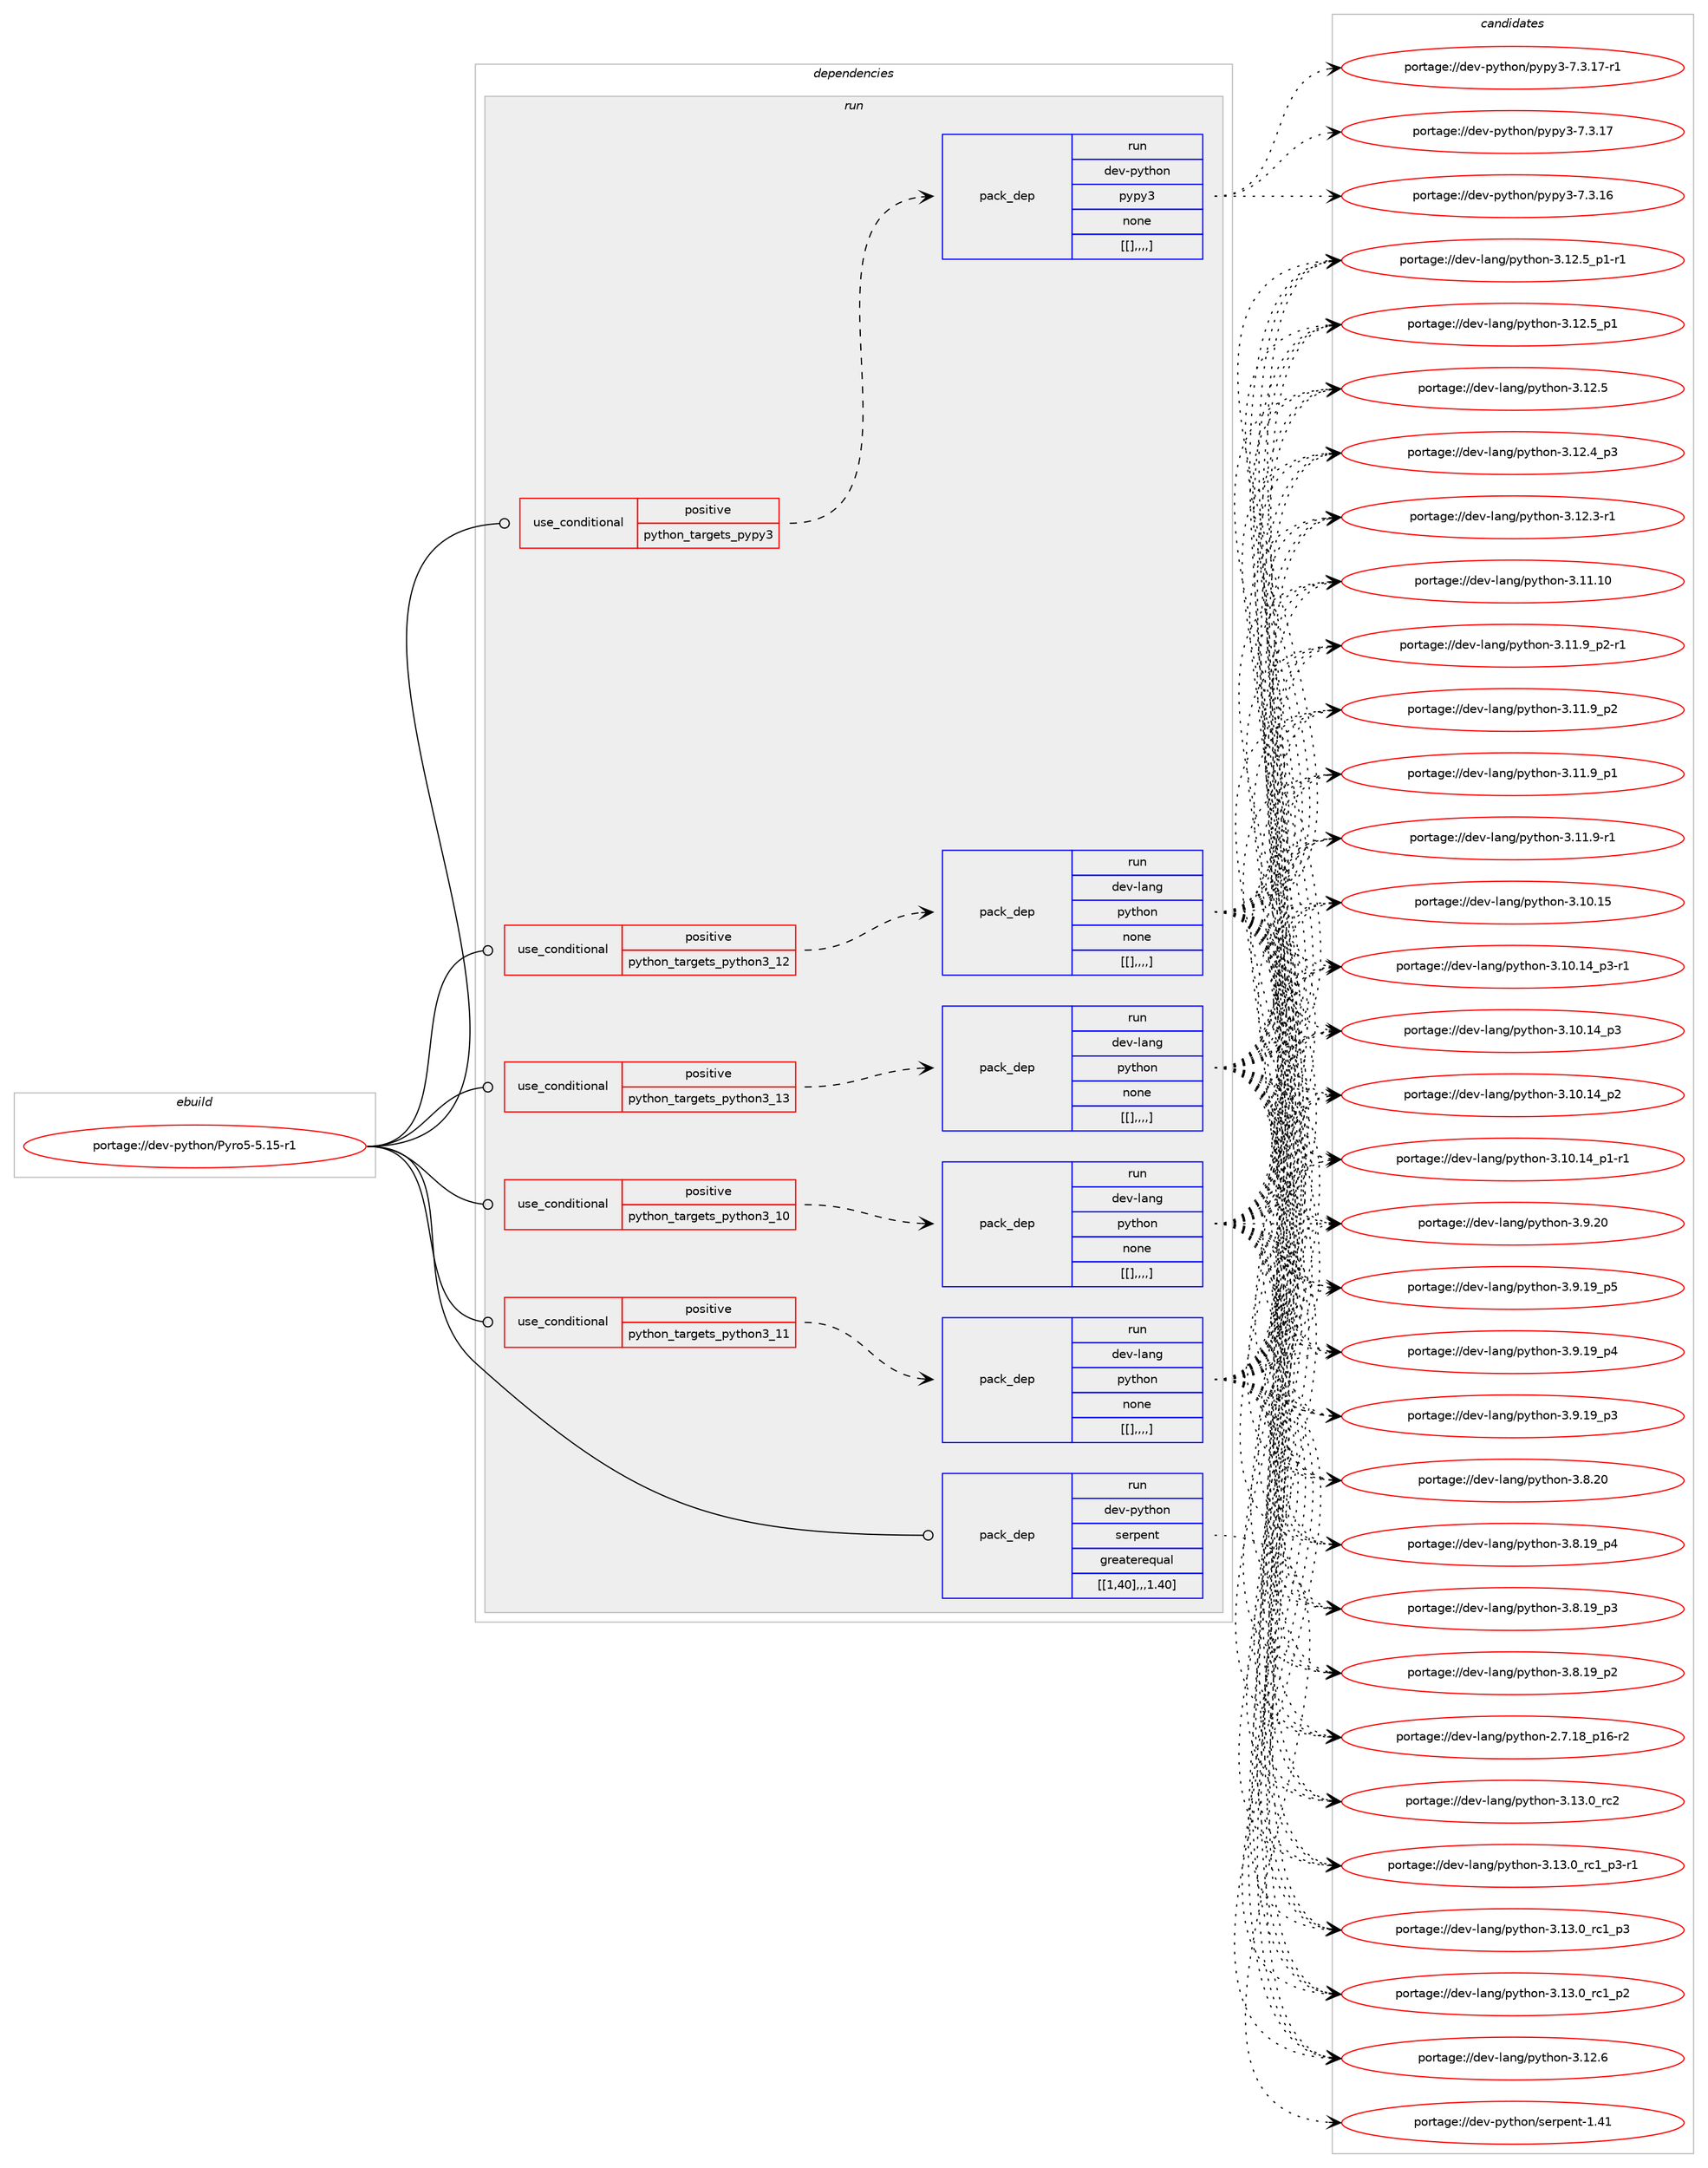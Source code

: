 digraph prolog {

# *************
# Graph options
# *************

newrank=true;
concentrate=true;
compound=true;
graph [rankdir=LR,fontname=Helvetica,fontsize=10,ranksep=1.5];#, ranksep=2.5, nodesep=0.2];
edge  [arrowhead=vee];
node  [fontname=Helvetica,fontsize=10];

# **********
# The ebuild
# **********

subgraph cluster_leftcol {
color=gray;
label=<<i>ebuild</i>>;
id [label="portage://dev-python/Pyro5-5.15-r1", color=red, width=4, href="../dev-python/Pyro5-5.15-r1.svg"];
}

# ****************
# The dependencies
# ****************

subgraph cluster_midcol {
color=gray;
label=<<i>dependencies</i>>;
subgraph cluster_compile {
fillcolor="#eeeeee";
style=filled;
label=<<i>compile</i>>;
}
subgraph cluster_compileandrun {
fillcolor="#eeeeee";
style=filled;
label=<<i>compile and run</i>>;
}
subgraph cluster_run {
fillcolor="#eeeeee";
style=filled;
label=<<i>run</i>>;
subgraph cond31182 {
dependency142101 [label=<<TABLE BORDER="0" CELLBORDER="1" CELLSPACING="0" CELLPADDING="4"><TR><TD ROWSPAN="3" CELLPADDING="10">use_conditional</TD></TR><TR><TD>positive</TD></TR><TR><TD>python_targets_pypy3</TD></TR></TABLE>>, shape=none, color=red];
subgraph pack109706 {
dependency142102 [label=<<TABLE BORDER="0" CELLBORDER="1" CELLSPACING="0" CELLPADDING="4" WIDTH="220"><TR><TD ROWSPAN="6" CELLPADDING="30">pack_dep</TD></TR><TR><TD WIDTH="110">run</TD></TR><TR><TD>dev-python</TD></TR><TR><TD>pypy3</TD></TR><TR><TD>none</TD></TR><TR><TD>[[],,,,]</TD></TR></TABLE>>, shape=none, color=blue];
}
dependency142101:e -> dependency142102:w [weight=20,style="dashed",arrowhead="vee"];
}
id:e -> dependency142101:w [weight=20,style="solid",arrowhead="odot"];
subgraph cond31183 {
dependency142103 [label=<<TABLE BORDER="0" CELLBORDER="1" CELLSPACING="0" CELLPADDING="4"><TR><TD ROWSPAN="3" CELLPADDING="10">use_conditional</TD></TR><TR><TD>positive</TD></TR><TR><TD>python_targets_python3_10</TD></TR></TABLE>>, shape=none, color=red];
subgraph pack109707 {
dependency142104 [label=<<TABLE BORDER="0" CELLBORDER="1" CELLSPACING="0" CELLPADDING="4" WIDTH="220"><TR><TD ROWSPAN="6" CELLPADDING="30">pack_dep</TD></TR><TR><TD WIDTH="110">run</TD></TR><TR><TD>dev-lang</TD></TR><TR><TD>python</TD></TR><TR><TD>none</TD></TR><TR><TD>[[],,,,]</TD></TR></TABLE>>, shape=none, color=blue];
}
dependency142103:e -> dependency142104:w [weight=20,style="dashed",arrowhead="vee"];
}
id:e -> dependency142103:w [weight=20,style="solid",arrowhead="odot"];
subgraph cond31184 {
dependency142105 [label=<<TABLE BORDER="0" CELLBORDER="1" CELLSPACING="0" CELLPADDING="4"><TR><TD ROWSPAN="3" CELLPADDING="10">use_conditional</TD></TR><TR><TD>positive</TD></TR><TR><TD>python_targets_python3_11</TD></TR></TABLE>>, shape=none, color=red];
subgraph pack109708 {
dependency142106 [label=<<TABLE BORDER="0" CELLBORDER="1" CELLSPACING="0" CELLPADDING="4" WIDTH="220"><TR><TD ROWSPAN="6" CELLPADDING="30">pack_dep</TD></TR><TR><TD WIDTH="110">run</TD></TR><TR><TD>dev-lang</TD></TR><TR><TD>python</TD></TR><TR><TD>none</TD></TR><TR><TD>[[],,,,]</TD></TR></TABLE>>, shape=none, color=blue];
}
dependency142105:e -> dependency142106:w [weight=20,style="dashed",arrowhead="vee"];
}
id:e -> dependency142105:w [weight=20,style="solid",arrowhead="odot"];
subgraph cond31185 {
dependency142107 [label=<<TABLE BORDER="0" CELLBORDER="1" CELLSPACING="0" CELLPADDING="4"><TR><TD ROWSPAN="3" CELLPADDING="10">use_conditional</TD></TR><TR><TD>positive</TD></TR><TR><TD>python_targets_python3_12</TD></TR></TABLE>>, shape=none, color=red];
subgraph pack109709 {
dependency142108 [label=<<TABLE BORDER="0" CELLBORDER="1" CELLSPACING="0" CELLPADDING="4" WIDTH="220"><TR><TD ROWSPAN="6" CELLPADDING="30">pack_dep</TD></TR><TR><TD WIDTH="110">run</TD></TR><TR><TD>dev-lang</TD></TR><TR><TD>python</TD></TR><TR><TD>none</TD></TR><TR><TD>[[],,,,]</TD></TR></TABLE>>, shape=none, color=blue];
}
dependency142107:e -> dependency142108:w [weight=20,style="dashed",arrowhead="vee"];
}
id:e -> dependency142107:w [weight=20,style="solid",arrowhead="odot"];
subgraph cond31186 {
dependency142109 [label=<<TABLE BORDER="0" CELLBORDER="1" CELLSPACING="0" CELLPADDING="4"><TR><TD ROWSPAN="3" CELLPADDING="10">use_conditional</TD></TR><TR><TD>positive</TD></TR><TR><TD>python_targets_python3_13</TD></TR></TABLE>>, shape=none, color=red];
subgraph pack109710 {
dependency142110 [label=<<TABLE BORDER="0" CELLBORDER="1" CELLSPACING="0" CELLPADDING="4" WIDTH="220"><TR><TD ROWSPAN="6" CELLPADDING="30">pack_dep</TD></TR><TR><TD WIDTH="110">run</TD></TR><TR><TD>dev-lang</TD></TR><TR><TD>python</TD></TR><TR><TD>none</TD></TR><TR><TD>[[],,,,]</TD></TR></TABLE>>, shape=none, color=blue];
}
dependency142109:e -> dependency142110:w [weight=20,style="dashed",arrowhead="vee"];
}
id:e -> dependency142109:w [weight=20,style="solid",arrowhead="odot"];
subgraph pack109711 {
dependency142111 [label=<<TABLE BORDER="0" CELLBORDER="1" CELLSPACING="0" CELLPADDING="4" WIDTH="220"><TR><TD ROWSPAN="6" CELLPADDING="30">pack_dep</TD></TR><TR><TD WIDTH="110">run</TD></TR><TR><TD>dev-python</TD></TR><TR><TD>serpent</TD></TR><TR><TD>greaterequal</TD></TR><TR><TD>[[1,40],,,1.40]</TD></TR></TABLE>>, shape=none, color=blue];
}
id:e -> dependency142111:w [weight=20,style="solid",arrowhead="odot"];
}
}

# **************
# The candidates
# **************

subgraph cluster_choices {
rank=same;
color=gray;
label=<<i>candidates</i>>;

subgraph choice109706 {
color=black;
nodesep=1;
choice100101118451121211161041111104711212111212151455546514649554511449 [label="portage://dev-python/pypy3-7.3.17-r1", color=red, width=4,href="../dev-python/pypy3-7.3.17-r1.svg"];
choice10010111845112121116104111110471121211121215145554651464955 [label="portage://dev-python/pypy3-7.3.17", color=red, width=4,href="../dev-python/pypy3-7.3.17.svg"];
choice10010111845112121116104111110471121211121215145554651464954 [label="portage://dev-python/pypy3-7.3.16", color=red, width=4,href="../dev-python/pypy3-7.3.16.svg"];
dependency142102:e -> choice100101118451121211161041111104711212111212151455546514649554511449:w [style=dotted,weight="100"];
dependency142102:e -> choice10010111845112121116104111110471121211121215145554651464955:w [style=dotted,weight="100"];
dependency142102:e -> choice10010111845112121116104111110471121211121215145554651464954:w [style=dotted,weight="100"];
}
subgraph choice109707 {
color=black;
nodesep=1;
choice10010111845108971101034711212111610411111045514649514648951149950 [label="portage://dev-lang/python-3.13.0_rc2", color=red, width=4,href="../dev-lang/python-3.13.0_rc2.svg"];
choice1001011184510897110103471121211161041111104551464951464895114994995112514511449 [label="portage://dev-lang/python-3.13.0_rc1_p3-r1", color=red, width=4,href="../dev-lang/python-3.13.0_rc1_p3-r1.svg"];
choice100101118451089711010347112121116104111110455146495146489511499499511251 [label="portage://dev-lang/python-3.13.0_rc1_p3", color=red, width=4,href="../dev-lang/python-3.13.0_rc1_p3.svg"];
choice100101118451089711010347112121116104111110455146495146489511499499511250 [label="portage://dev-lang/python-3.13.0_rc1_p2", color=red, width=4,href="../dev-lang/python-3.13.0_rc1_p2.svg"];
choice10010111845108971101034711212111610411111045514649504654 [label="portage://dev-lang/python-3.12.6", color=red, width=4,href="../dev-lang/python-3.12.6.svg"];
choice1001011184510897110103471121211161041111104551464950465395112494511449 [label="portage://dev-lang/python-3.12.5_p1-r1", color=red, width=4,href="../dev-lang/python-3.12.5_p1-r1.svg"];
choice100101118451089711010347112121116104111110455146495046539511249 [label="portage://dev-lang/python-3.12.5_p1", color=red, width=4,href="../dev-lang/python-3.12.5_p1.svg"];
choice10010111845108971101034711212111610411111045514649504653 [label="portage://dev-lang/python-3.12.5", color=red, width=4,href="../dev-lang/python-3.12.5.svg"];
choice100101118451089711010347112121116104111110455146495046529511251 [label="portage://dev-lang/python-3.12.4_p3", color=red, width=4,href="../dev-lang/python-3.12.4_p3.svg"];
choice100101118451089711010347112121116104111110455146495046514511449 [label="portage://dev-lang/python-3.12.3-r1", color=red, width=4,href="../dev-lang/python-3.12.3-r1.svg"];
choice1001011184510897110103471121211161041111104551464949464948 [label="portage://dev-lang/python-3.11.10", color=red, width=4,href="../dev-lang/python-3.11.10.svg"];
choice1001011184510897110103471121211161041111104551464949465795112504511449 [label="portage://dev-lang/python-3.11.9_p2-r1", color=red, width=4,href="../dev-lang/python-3.11.9_p2-r1.svg"];
choice100101118451089711010347112121116104111110455146494946579511250 [label="portage://dev-lang/python-3.11.9_p2", color=red, width=4,href="../dev-lang/python-3.11.9_p2.svg"];
choice100101118451089711010347112121116104111110455146494946579511249 [label="portage://dev-lang/python-3.11.9_p1", color=red, width=4,href="../dev-lang/python-3.11.9_p1.svg"];
choice100101118451089711010347112121116104111110455146494946574511449 [label="portage://dev-lang/python-3.11.9-r1", color=red, width=4,href="../dev-lang/python-3.11.9-r1.svg"];
choice1001011184510897110103471121211161041111104551464948464953 [label="portage://dev-lang/python-3.10.15", color=red, width=4,href="../dev-lang/python-3.10.15.svg"];
choice100101118451089711010347112121116104111110455146494846495295112514511449 [label="portage://dev-lang/python-3.10.14_p3-r1", color=red, width=4,href="../dev-lang/python-3.10.14_p3-r1.svg"];
choice10010111845108971101034711212111610411111045514649484649529511251 [label="portage://dev-lang/python-3.10.14_p3", color=red, width=4,href="../dev-lang/python-3.10.14_p3.svg"];
choice10010111845108971101034711212111610411111045514649484649529511250 [label="portage://dev-lang/python-3.10.14_p2", color=red, width=4,href="../dev-lang/python-3.10.14_p2.svg"];
choice100101118451089711010347112121116104111110455146494846495295112494511449 [label="portage://dev-lang/python-3.10.14_p1-r1", color=red, width=4,href="../dev-lang/python-3.10.14_p1-r1.svg"];
choice10010111845108971101034711212111610411111045514657465048 [label="portage://dev-lang/python-3.9.20", color=red, width=4,href="../dev-lang/python-3.9.20.svg"];
choice100101118451089711010347112121116104111110455146574649579511253 [label="portage://dev-lang/python-3.9.19_p5", color=red, width=4,href="../dev-lang/python-3.9.19_p5.svg"];
choice100101118451089711010347112121116104111110455146574649579511252 [label="portage://dev-lang/python-3.9.19_p4", color=red, width=4,href="../dev-lang/python-3.9.19_p4.svg"];
choice100101118451089711010347112121116104111110455146574649579511251 [label="portage://dev-lang/python-3.9.19_p3", color=red, width=4,href="../dev-lang/python-3.9.19_p3.svg"];
choice10010111845108971101034711212111610411111045514656465048 [label="portage://dev-lang/python-3.8.20", color=red, width=4,href="../dev-lang/python-3.8.20.svg"];
choice100101118451089711010347112121116104111110455146564649579511252 [label="portage://dev-lang/python-3.8.19_p4", color=red, width=4,href="../dev-lang/python-3.8.19_p4.svg"];
choice100101118451089711010347112121116104111110455146564649579511251 [label="portage://dev-lang/python-3.8.19_p3", color=red, width=4,href="../dev-lang/python-3.8.19_p3.svg"];
choice100101118451089711010347112121116104111110455146564649579511250 [label="portage://dev-lang/python-3.8.19_p2", color=red, width=4,href="../dev-lang/python-3.8.19_p2.svg"];
choice100101118451089711010347112121116104111110455046554649569511249544511450 [label="portage://dev-lang/python-2.7.18_p16-r2", color=red, width=4,href="../dev-lang/python-2.7.18_p16-r2.svg"];
dependency142104:e -> choice10010111845108971101034711212111610411111045514649514648951149950:w [style=dotted,weight="100"];
dependency142104:e -> choice1001011184510897110103471121211161041111104551464951464895114994995112514511449:w [style=dotted,weight="100"];
dependency142104:e -> choice100101118451089711010347112121116104111110455146495146489511499499511251:w [style=dotted,weight="100"];
dependency142104:e -> choice100101118451089711010347112121116104111110455146495146489511499499511250:w [style=dotted,weight="100"];
dependency142104:e -> choice10010111845108971101034711212111610411111045514649504654:w [style=dotted,weight="100"];
dependency142104:e -> choice1001011184510897110103471121211161041111104551464950465395112494511449:w [style=dotted,weight="100"];
dependency142104:e -> choice100101118451089711010347112121116104111110455146495046539511249:w [style=dotted,weight="100"];
dependency142104:e -> choice10010111845108971101034711212111610411111045514649504653:w [style=dotted,weight="100"];
dependency142104:e -> choice100101118451089711010347112121116104111110455146495046529511251:w [style=dotted,weight="100"];
dependency142104:e -> choice100101118451089711010347112121116104111110455146495046514511449:w [style=dotted,weight="100"];
dependency142104:e -> choice1001011184510897110103471121211161041111104551464949464948:w [style=dotted,weight="100"];
dependency142104:e -> choice1001011184510897110103471121211161041111104551464949465795112504511449:w [style=dotted,weight="100"];
dependency142104:e -> choice100101118451089711010347112121116104111110455146494946579511250:w [style=dotted,weight="100"];
dependency142104:e -> choice100101118451089711010347112121116104111110455146494946579511249:w [style=dotted,weight="100"];
dependency142104:e -> choice100101118451089711010347112121116104111110455146494946574511449:w [style=dotted,weight="100"];
dependency142104:e -> choice1001011184510897110103471121211161041111104551464948464953:w [style=dotted,weight="100"];
dependency142104:e -> choice100101118451089711010347112121116104111110455146494846495295112514511449:w [style=dotted,weight="100"];
dependency142104:e -> choice10010111845108971101034711212111610411111045514649484649529511251:w [style=dotted,weight="100"];
dependency142104:e -> choice10010111845108971101034711212111610411111045514649484649529511250:w [style=dotted,weight="100"];
dependency142104:e -> choice100101118451089711010347112121116104111110455146494846495295112494511449:w [style=dotted,weight="100"];
dependency142104:e -> choice10010111845108971101034711212111610411111045514657465048:w [style=dotted,weight="100"];
dependency142104:e -> choice100101118451089711010347112121116104111110455146574649579511253:w [style=dotted,weight="100"];
dependency142104:e -> choice100101118451089711010347112121116104111110455146574649579511252:w [style=dotted,weight="100"];
dependency142104:e -> choice100101118451089711010347112121116104111110455146574649579511251:w [style=dotted,weight="100"];
dependency142104:e -> choice10010111845108971101034711212111610411111045514656465048:w [style=dotted,weight="100"];
dependency142104:e -> choice100101118451089711010347112121116104111110455146564649579511252:w [style=dotted,weight="100"];
dependency142104:e -> choice100101118451089711010347112121116104111110455146564649579511251:w [style=dotted,weight="100"];
dependency142104:e -> choice100101118451089711010347112121116104111110455146564649579511250:w [style=dotted,weight="100"];
dependency142104:e -> choice100101118451089711010347112121116104111110455046554649569511249544511450:w [style=dotted,weight="100"];
}
subgraph choice109708 {
color=black;
nodesep=1;
choice10010111845108971101034711212111610411111045514649514648951149950 [label="portage://dev-lang/python-3.13.0_rc2", color=red, width=4,href="../dev-lang/python-3.13.0_rc2.svg"];
choice1001011184510897110103471121211161041111104551464951464895114994995112514511449 [label="portage://dev-lang/python-3.13.0_rc1_p3-r1", color=red, width=4,href="../dev-lang/python-3.13.0_rc1_p3-r1.svg"];
choice100101118451089711010347112121116104111110455146495146489511499499511251 [label="portage://dev-lang/python-3.13.0_rc1_p3", color=red, width=4,href="../dev-lang/python-3.13.0_rc1_p3.svg"];
choice100101118451089711010347112121116104111110455146495146489511499499511250 [label="portage://dev-lang/python-3.13.0_rc1_p2", color=red, width=4,href="../dev-lang/python-3.13.0_rc1_p2.svg"];
choice10010111845108971101034711212111610411111045514649504654 [label="portage://dev-lang/python-3.12.6", color=red, width=4,href="../dev-lang/python-3.12.6.svg"];
choice1001011184510897110103471121211161041111104551464950465395112494511449 [label="portage://dev-lang/python-3.12.5_p1-r1", color=red, width=4,href="../dev-lang/python-3.12.5_p1-r1.svg"];
choice100101118451089711010347112121116104111110455146495046539511249 [label="portage://dev-lang/python-3.12.5_p1", color=red, width=4,href="../dev-lang/python-3.12.5_p1.svg"];
choice10010111845108971101034711212111610411111045514649504653 [label="portage://dev-lang/python-3.12.5", color=red, width=4,href="../dev-lang/python-3.12.5.svg"];
choice100101118451089711010347112121116104111110455146495046529511251 [label="portage://dev-lang/python-3.12.4_p3", color=red, width=4,href="../dev-lang/python-3.12.4_p3.svg"];
choice100101118451089711010347112121116104111110455146495046514511449 [label="portage://dev-lang/python-3.12.3-r1", color=red, width=4,href="../dev-lang/python-3.12.3-r1.svg"];
choice1001011184510897110103471121211161041111104551464949464948 [label="portage://dev-lang/python-3.11.10", color=red, width=4,href="../dev-lang/python-3.11.10.svg"];
choice1001011184510897110103471121211161041111104551464949465795112504511449 [label="portage://dev-lang/python-3.11.9_p2-r1", color=red, width=4,href="../dev-lang/python-3.11.9_p2-r1.svg"];
choice100101118451089711010347112121116104111110455146494946579511250 [label="portage://dev-lang/python-3.11.9_p2", color=red, width=4,href="../dev-lang/python-3.11.9_p2.svg"];
choice100101118451089711010347112121116104111110455146494946579511249 [label="portage://dev-lang/python-3.11.9_p1", color=red, width=4,href="../dev-lang/python-3.11.9_p1.svg"];
choice100101118451089711010347112121116104111110455146494946574511449 [label="portage://dev-lang/python-3.11.9-r1", color=red, width=4,href="../dev-lang/python-3.11.9-r1.svg"];
choice1001011184510897110103471121211161041111104551464948464953 [label="portage://dev-lang/python-3.10.15", color=red, width=4,href="../dev-lang/python-3.10.15.svg"];
choice100101118451089711010347112121116104111110455146494846495295112514511449 [label="portage://dev-lang/python-3.10.14_p3-r1", color=red, width=4,href="../dev-lang/python-3.10.14_p3-r1.svg"];
choice10010111845108971101034711212111610411111045514649484649529511251 [label="portage://dev-lang/python-3.10.14_p3", color=red, width=4,href="../dev-lang/python-3.10.14_p3.svg"];
choice10010111845108971101034711212111610411111045514649484649529511250 [label="portage://dev-lang/python-3.10.14_p2", color=red, width=4,href="../dev-lang/python-3.10.14_p2.svg"];
choice100101118451089711010347112121116104111110455146494846495295112494511449 [label="portage://dev-lang/python-3.10.14_p1-r1", color=red, width=4,href="../dev-lang/python-3.10.14_p1-r1.svg"];
choice10010111845108971101034711212111610411111045514657465048 [label="portage://dev-lang/python-3.9.20", color=red, width=4,href="../dev-lang/python-3.9.20.svg"];
choice100101118451089711010347112121116104111110455146574649579511253 [label="portage://dev-lang/python-3.9.19_p5", color=red, width=4,href="../dev-lang/python-3.9.19_p5.svg"];
choice100101118451089711010347112121116104111110455146574649579511252 [label="portage://dev-lang/python-3.9.19_p4", color=red, width=4,href="../dev-lang/python-3.9.19_p4.svg"];
choice100101118451089711010347112121116104111110455146574649579511251 [label="portage://dev-lang/python-3.9.19_p3", color=red, width=4,href="../dev-lang/python-3.9.19_p3.svg"];
choice10010111845108971101034711212111610411111045514656465048 [label="portage://dev-lang/python-3.8.20", color=red, width=4,href="../dev-lang/python-3.8.20.svg"];
choice100101118451089711010347112121116104111110455146564649579511252 [label="portage://dev-lang/python-3.8.19_p4", color=red, width=4,href="../dev-lang/python-3.8.19_p4.svg"];
choice100101118451089711010347112121116104111110455146564649579511251 [label="portage://dev-lang/python-3.8.19_p3", color=red, width=4,href="../dev-lang/python-3.8.19_p3.svg"];
choice100101118451089711010347112121116104111110455146564649579511250 [label="portage://dev-lang/python-3.8.19_p2", color=red, width=4,href="../dev-lang/python-3.8.19_p2.svg"];
choice100101118451089711010347112121116104111110455046554649569511249544511450 [label="portage://dev-lang/python-2.7.18_p16-r2", color=red, width=4,href="../dev-lang/python-2.7.18_p16-r2.svg"];
dependency142106:e -> choice10010111845108971101034711212111610411111045514649514648951149950:w [style=dotted,weight="100"];
dependency142106:e -> choice1001011184510897110103471121211161041111104551464951464895114994995112514511449:w [style=dotted,weight="100"];
dependency142106:e -> choice100101118451089711010347112121116104111110455146495146489511499499511251:w [style=dotted,weight="100"];
dependency142106:e -> choice100101118451089711010347112121116104111110455146495146489511499499511250:w [style=dotted,weight="100"];
dependency142106:e -> choice10010111845108971101034711212111610411111045514649504654:w [style=dotted,weight="100"];
dependency142106:e -> choice1001011184510897110103471121211161041111104551464950465395112494511449:w [style=dotted,weight="100"];
dependency142106:e -> choice100101118451089711010347112121116104111110455146495046539511249:w [style=dotted,weight="100"];
dependency142106:e -> choice10010111845108971101034711212111610411111045514649504653:w [style=dotted,weight="100"];
dependency142106:e -> choice100101118451089711010347112121116104111110455146495046529511251:w [style=dotted,weight="100"];
dependency142106:e -> choice100101118451089711010347112121116104111110455146495046514511449:w [style=dotted,weight="100"];
dependency142106:e -> choice1001011184510897110103471121211161041111104551464949464948:w [style=dotted,weight="100"];
dependency142106:e -> choice1001011184510897110103471121211161041111104551464949465795112504511449:w [style=dotted,weight="100"];
dependency142106:e -> choice100101118451089711010347112121116104111110455146494946579511250:w [style=dotted,weight="100"];
dependency142106:e -> choice100101118451089711010347112121116104111110455146494946579511249:w [style=dotted,weight="100"];
dependency142106:e -> choice100101118451089711010347112121116104111110455146494946574511449:w [style=dotted,weight="100"];
dependency142106:e -> choice1001011184510897110103471121211161041111104551464948464953:w [style=dotted,weight="100"];
dependency142106:e -> choice100101118451089711010347112121116104111110455146494846495295112514511449:w [style=dotted,weight="100"];
dependency142106:e -> choice10010111845108971101034711212111610411111045514649484649529511251:w [style=dotted,weight="100"];
dependency142106:e -> choice10010111845108971101034711212111610411111045514649484649529511250:w [style=dotted,weight="100"];
dependency142106:e -> choice100101118451089711010347112121116104111110455146494846495295112494511449:w [style=dotted,weight="100"];
dependency142106:e -> choice10010111845108971101034711212111610411111045514657465048:w [style=dotted,weight="100"];
dependency142106:e -> choice100101118451089711010347112121116104111110455146574649579511253:w [style=dotted,weight="100"];
dependency142106:e -> choice100101118451089711010347112121116104111110455146574649579511252:w [style=dotted,weight="100"];
dependency142106:e -> choice100101118451089711010347112121116104111110455146574649579511251:w [style=dotted,weight="100"];
dependency142106:e -> choice10010111845108971101034711212111610411111045514656465048:w [style=dotted,weight="100"];
dependency142106:e -> choice100101118451089711010347112121116104111110455146564649579511252:w [style=dotted,weight="100"];
dependency142106:e -> choice100101118451089711010347112121116104111110455146564649579511251:w [style=dotted,weight="100"];
dependency142106:e -> choice100101118451089711010347112121116104111110455146564649579511250:w [style=dotted,weight="100"];
dependency142106:e -> choice100101118451089711010347112121116104111110455046554649569511249544511450:w [style=dotted,weight="100"];
}
subgraph choice109709 {
color=black;
nodesep=1;
choice10010111845108971101034711212111610411111045514649514648951149950 [label="portage://dev-lang/python-3.13.0_rc2", color=red, width=4,href="../dev-lang/python-3.13.0_rc2.svg"];
choice1001011184510897110103471121211161041111104551464951464895114994995112514511449 [label="portage://dev-lang/python-3.13.0_rc1_p3-r1", color=red, width=4,href="../dev-lang/python-3.13.0_rc1_p3-r1.svg"];
choice100101118451089711010347112121116104111110455146495146489511499499511251 [label="portage://dev-lang/python-3.13.0_rc1_p3", color=red, width=4,href="../dev-lang/python-3.13.0_rc1_p3.svg"];
choice100101118451089711010347112121116104111110455146495146489511499499511250 [label="portage://dev-lang/python-3.13.0_rc1_p2", color=red, width=4,href="../dev-lang/python-3.13.0_rc1_p2.svg"];
choice10010111845108971101034711212111610411111045514649504654 [label="portage://dev-lang/python-3.12.6", color=red, width=4,href="../dev-lang/python-3.12.6.svg"];
choice1001011184510897110103471121211161041111104551464950465395112494511449 [label="portage://dev-lang/python-3.12.5_p1-r1", color=red, width=4,href="../dev-lang/python-3.12.5_p1-r1.svg"];
choice100101118451089711010347112121116104111110455146495046539511249 [label="portage://dev-lang/python-3.12.5_p1", color=red, width=4,href="../dev-lang/python-3.12.5_p1.svg"];
choice10010111845108971101034711212111610411111045514649504653 [label="portage://dev-lang/python-3.12.5", color=red, width=4,href="../dev-lang/python-3.12.5.svg"];
choice100101118451089711010347112121116104111110455146495046529511251 [label="portage://dev-lang/python-3.12.4_p3", color=red, width=4,href="../dev-lang/python-3.12.4_p3.svg"];
choice100101118451089711010347112121116104111110455146495046514511449 [label="portage://dev-lang/python-3.12.3-r1", color=red, width=4,href="../dev-lang/python-3.12.3-r1.svg"];
choice1001011184510897110103471121211161041111104551464949464948 [label="portage://dev-lang/python-3.11.10", color=red, width=4,href="../dev-lang/python-3.11.10.svg"];
choice1001011184510897110103471121211161041111104551464949465795112504511449 [label="portage://dev-lang/python-3.11.9_p2-r1", color=red, width=4,href="../dev-lang/python-3.11.9_p2-r1.svg"];
choice100101118451089711010347112121116104111110455146494946579511250 [label="portage://dev-lang/python-3.11.9_p2", color=red, width=4,href="../dev-lang/python-3.11.9_p2.svg"];
choice100101118451089711010347112121116104111110455146494946579511249 [label="portage://dev-lang/python-3.11.9_p1", color=red, width=4,href="../dev-lang/python-3.11.9_p1.svg"];
choice100101118451089711010347112121116104111110455146494946574511449 [label="portage://dev-lang/python-3.11.9-r1", color=red, width=4,href="../dev-lang/python-3.11.9-r1.svg"];
choice1001011184510897110103471121211161041111104551464948464953 [label="portage://dev-lang/python-3.10.15", color=red, width=4,href="../dev-lang/python-3.10.15.svg"];
choice100101118451089711010347112121116104111110455146494846495295112514511449 [label="portage://dev-lang/python-3.10.14_p3-r1", color=red, width=4,href="../dev-lang/python-3.10.14_p3-r1.svg"];
choice10010111845108971101034711212111610411111045514649484649529511251 [label="portage://dev-lang/python-3.10.14_p3", color=red, width=4,href="../dev-lang/python-3.10.14_p3.svg"];
choice10010111845108971101034711212111610411111045514649484649529511250 [label="portage://dev-lang/python-3.10.14_p2", color=red, width=4,href="../dev-lang/python-3.10.14_p2.svg"];
choice100101118451089711010347112121116104111110455146494846495295112494511449 [label="portage://dev-lang/python-3.10.14_p1-r1", color=red, width=4,href="../dev-lang/python-3.10.14_p1-r1.svg"];
choice10010111845108971101034711212111610411111045514657465048 [label="portage://dev-lang/python-3.9.20", color=red, width=4,href="../dev-lang/python-3.9.20.svg"];
choice100101118451089711010347112121116104111110455146574649579511253 [label="portage://dev-lang/python-3.9.19_p5", color=red, width=4,href="../dev-lang/python-3.9.19_p5.svg"];
choice100101118451089711010347112121116104111110455146574649579511252 [label="portage://dev-lang/python-3.9.19_p4", color=red, width=4,href="../dev-lang/python-3.9.19_p4.svg"];
choice100101118451089711010347112121116104111110455146574649579511251 [label="portage://dev-lang/python-3.9.19_p3", color=red, width=4,href="../dev-lang/python-3.9.19_p3.svg"];
choice10010111845108971101034711212111610411111045514656465048 [label="portage://dev-lang/python-3.8.20", color=red, width=4,href="../dev-lang/python-3.8.20.svg"];
choice100101118451089711010347112121116104111110455146564649579511252 [label="portage://dev-lang/python-3.8.19_p4", color=red, width=4,href="../dev-lang/python-3.8.19_p4.svg"];
choice100101118451089711010347112121116104111110455146564649579511251 [label="portage://dev-lang/python-3.8.19_p3", color=red, width=4,href="../dev-lang/python-3.8.19_p3.svg"];
choice100101118451089711010347112121116104111110455146564649579511250 [label="portage://dev-lang/python-3.8.19_p2", color=red, width=4,href="../dev-lang/python-3.8.19_p2.svg"];
choice100101118451089711010347112121116104111110455046554649569511249544511450 [label="portage://dev-lang/python-2.7.18_p16-r2", color=red, width=4,href="../dev-lang/python-2.7.18_p16-r2.svg"];
dependency142108:e -> choice10010111845108971101034711212111610411111045514649514648951149950:w [style=dotted,weight="100"];
dependency142108:e -> choice1001011184510897110103471121211161041111104551464951464895114994995112514511449:w [style=dotted,weight="100"];
dependency142108:e -> choice100101118451089711010347112121116104111110455146495146489511499499511251:w [style=dotted,weight="100"];
dependency142108:e -> choice100101118451089711010347112121116104111110455146495146489511499499511250:w [style=dotted,weight="100"];
dependency142108:e -> choice10010111845108971101034711212111610411111045514649504654:w [style=dotted,weight="100"];
dependency142108:e -> choice1001011184510897110103471121211161041111104551464950465395112494511449:w [style=dotted,weight="100"];
dependency142108:e -> choice100101118451089711010347112121116104111110455146495046539511249:w [style=dotted,weight="100"];
dependency142108:e -> choice10010111845108971101034711212111610411111045514649504653:w [style=dotted,weight="100"];
dependency142108:e -> choice100101118451089711010347112121116104111110455146495046529511251:w [style=dotted,weight="100"];
dependency142108:e -> choice100101118451089711010347112121116104111110455146495046514511449:w [style=dotted,weight="100"];
dependency142108:e -> choice1001011184510897110103471121211161041111104551464949464948:w [style=dotted,weight="100"];
dependency142108:e -> choice1001011184510897110103471121211161041111104551464949465795112504511449:w [style=dotted,weight="100"];
dependency142108:e -> choice100101118451089711010347112121116104111110455146494946579511250:w [style=dotted,weight="100"];
dependency142108:e -> choice100101118451089711010347112121116104111110455146494946579511249:w [style=dotted,weight="100"];
dependency142108:e -> choice100101118451089711010347112121116104111110455146494946574511449:w [style=dotted,weight="100"];
dependency142108:e -> choice1001011184510897110103471121211161041111104551464948464953:w [style=dotted,weight="100"];
dependency142108:e -> choice100101118451089711010347112121116104111110455146494846495295112514511449:w [style=dotted,weight="100"];
dependency142108:e -> choice10010111845108971101034711212111610411111045514649484649529511251:w [style=dotted,weight="100"];
dependency142108:e -> choice10010111845108971101034711212111610411111045514649484649529511250:w [style=dotted,weight="100"];
dependency142108:e -> choice100101118451089711010347112121116104111110455146494846495295112494511449:w [style=dotted,weight="100"];
dependency142108:e -> choice10010111845108971101034711212111610411111045514657465048:w [style=dotted,weight="100"];
dependency142108:e -> choice100101118451089711010347112121116104111110455146574649579511253:w [style=dotted,weight="100"];
dependency142108:e -> choice100101118451089711010347112121116104111110455146574649579511252:w [style=dotted,weight="100"];
dependency142108:e -> choice100101118451089711010347112121116104111110455146574649579511251:w [style=dotted,weight="100"];
dependency142108:e -> choice10010111845108971101034711212111610411111045514656465048:w [style=dotted,weight="100"];
dependency142108:e -> choice100101118451089711010347112121116104111110455146564649579511252:w [style=dotted,weight="100"];
dependency142108:e -> choice100101118451089711010347112121116104111110455146564649579511251:w [style=dotted,weight="100"];
dependency142108:e -> choice100101118451089711010347112121116104111110455146564649579511250:w [style=dotted,weight="100"];
dependency142108:e -> choice100101118451089711010347112121116104111110455046554649569511249544511450:w [style=dotted,weight="100"];
}
subgraph choice109710 {
color=black;
nodesep=1;
choice10010111845108971101034711212111610411111045514649514648951149950 [label="portage://dev-lang/python-3.13.0_rc2", color=red, width=4,href="../dev-lang/python-3.13.0_rc2.svg"];
choice1001011184510897110103471121211161041111104551464951464895114994995112514511449 [label="portage://dev-lang/python-3.13.0_rc1_p3-r1", color=red, width=4,href="../dev-lang/python-3.13.0_rc1_p3-r1.svg"];
choice100101118451089711010347112121116104111110455146495146489511499499511251 [label="portage://dev-lang/python-3.13.0_rc1_p3", color=red, width=4,href="../dev-lang/python-3.13.0_rc1_p3.svg"];
choice100101118451089711010347112121116104111110455146495146489511499499511250 [label="portage://dev-lang/python-3.13.0_rc1_p2", color=red, width=4,href="../dev-lang/python-3.13.0_rc1_p2.svg"];
choice10010111845108971101034711212111610411111045514649504654 [label="portage://dev-lang/python-3.12.6", color=red, width=4,href="../dev-lang/python-3.12.6.svg"];
choice1001011184510897110103471121211161041111104551464950465395112494511449 [label="portage://dev-lang/python-3.12.5_p1-r1", color=red, width=4,href="../dev-lang/python-3.12.5_p1-r1.svg"];
choice100101118451089711010347112121116104111110455146495046539511249 [label="portage://dev-lang/python-3.12.5_p1", color=red, width=4,href="../dev-lang/python-3.12.5_p1.svg"];
choice10010111845108971101034711212111610411111045514649504653 [label="portage://dev-lang/python-3.12.5", color=red, width=4,href="../dev-lang/python-3.12.5.svg"];
choice100101118451089711010347112121116104111110455146495046529511251 [label="portage://dev-lang/python-3.12.4_p3", color=red, width=4,href="../dev-lang/python-3.12.4_p3.svg"];
choice100101118451089711010347112121116104111110455146495046514511449 [label="portage://dev-lang/python-3.12.3-r1", color=red, width=4,href="../dev-lang/python-3.12.3-r1.svg"];
choice1001011184510897110103471121211161041111104551464949464948 [label="portage://dev-lang/python-3.11.10", color=red, width=4,href="../dev-lang/python-3.11.10.svg"];
choice1001011184510897110103471121211161041111104551464949465795112504511449 [label="portage://dev-lang/python-3.11.9_p2-r1", color=red, width=4,href="../dev-lang/python-3.11.9_p2-r1.svg"];
choice100101118451089711010347112121116104111110455146494946579511250 [label="portage://dev-lang/python-3.11.9_p2", color=red, width=4,href="../dev-lang/python-3.11.9_p2.svg"];
choice100101118451089711010347112121116104111110455146494946579511249 [label="portage://dev-lang/python-3.11.9_p1", color=red, width=4,href="../dev-lang/python-3.11.9_p1.svg"];
choice100101118451089711010347112121116104111110455146494946574511449 [label="portage://dev-lang/python-3.11.9-r1", color=red, width=4,href="../dev-lang/python-3.11.9-r1.svg"];
choice1001011184510897110103471121211161041111104551464948464953 [label="portage://dev-lang/python-3.10.15", color=red, width=4,href="../dev-lang/python-3.10.15.svg"];
choice100101118451089711010347112121116104111110455146494846495295112514511449 [label="portage://dev-lang/python-3.10.14_p3-r1", color=red, width=4,href="../dev-lang/python-3.10.14_p3-r1.svg"];
choice10010111845108971101034711212111610411111045514649484649529511251 [label="portage://dev-lang/python-3.10.14_p3", color=red, width=4,href="../dev-lang/python-3.10.14_p3.svg"];
choice10010111845108971101034711212111610411111045514649484649529511250 [label="portage://dev-lang/python-3.10.14_p2", color=red, width=4,href="../dev-lang/python-3.10.14_p2.svg"];
choice100101118451089711010347112121116104111110455146494846495295112494511449 [label="portage://dev-lang/python-3.10.14_p1-r1", color=red, width=4,href="../dev-lang/python-3.10.14_p1-r1.svg"];
choice10010111845108971101034711212111610411111045514657465048 [label="portage://dev-lang/python-3.9.20", color=red, width=4,href="../dev-lang/python-3.9.20.svg"];
choice100101118451089711010347112121116104111110455146574649579511253 [label="portage://dev-lang/python-3.9.19_p5", color=red, width=4,href="../dev-lang/python-3.9.19_p5.svg"];
choice100101118451089711010347112121116104111110455146574649579511252 [label="portage://dev-lang/python-3.9.19_p4", color=red, width=4,href="../dev-lang/python-3.9.19_p4.svg"];
choice100101118451089711010347112121116104111110455146574649579511251 [label="portage://dev-lang/python-3.9.19_p3", color=red, width=4,href="../dev-lang/python-3.9.19_p3.svg"];
choice10010111845108971101034711212111610411111045514656465048 [label="portage://dev-lang/python-3.8.20", color=red, width=4,href="../dev-lang/python-3.8.20.svg"];
choice100101118451089711010347112121116104111110455146564649579511252 [label="portage://dev-lang/python-3.8.19_p4", color=red, width=4,href="../dev-lang/python-3.8.19_p4.svg"];
choice100101118451089711010347112121116104111110455146564649579511251 [label="portage://dev-lang/python-3.8.19_p3", color=red, width=4,href="../dev-lang/python-3.8.19_p3.svg"];
choice100101118451089711010347112121116104111110455146564649579511250 [label="portage://dev-lang/python-3.8.19_p2", color=red, width=4,href="../dev-lang/python-3.8.19_p2.svg"];
choice100101118451089711010347112121116104111110455046554649569511249544511450 [label="portage://dev-lang/python-2.7.18_p16-r2", color=red, width=4,href="../dev-lang/python-2.7.18_p16-r2.svg"];
dependency142110:e -> choice10010111845108971101034711212111610411111045514649514648951149950:w [style=dotted,weight="100"];
dependency142110:e -> choice1001011184510897110103471121211161041111104551464951464895114994995112514511449:w [style=dotted,weight="100"];
dependency142110:e -> choice100101118451089711010347112121116104111110455146495146489511499499511251:w [style=dotted,weight="100"];
dependency142110:e -> choice100101118451089711010347112121116104111110455146495146489511499499511250:w [style=dotted,weight="100"];
dependency142110:e -> choice10010111845108971101034711212111610411111045514649504654:w [style=dotted,weight="100"];
dependency142110:e -> choice1001011184510897110103471121211161041111104551464950465395112494511449:w [style=dotted,weight="100"];
dependency142110:e -> choice100101118451089711010347112121116104111110455146495046539511249:w [style=dotted,weight="100"];
dependency142110:e -> choice10010111845108971101034711212111610411111045514649504653:w [style=dotted,weight="100"];
dependency142110:e -> choice100101118451089711010347112121116104111110455146495046529511251:w [style=dotted,weight="100"];
dependency142110:e -> choice100101118451089711010347112121116104111110455146495046514511449:w [style=dotted,weight="100"];
dependency142110:e -> choice1001011184510897110103471121211161041111104551464949464948:w [style=dotted,weight="100"];
dependency142110:e -> choice1001011184510897110103471121211161041111104551464949465795112504511449:w [style=dotted,weight="100"];
dependency142110:e -> choice100101118451089711010347112121116104111110455146494946579511250:w [style=dotted,weight="100"];
dependency142110:e -> choice100101118451089711010347112121116104111110455146494946579511249:w [style=dotted,weight="100"];
dependency142110:e -> choice100101118451089711010347112121116104111110455146494946574511449:w [style=dotted,weight="100"];
dependency142110:e -> choice1001011184510897110103471121211161041111104551464948464953:w [style=dotted,weight="100"];
dependency142110:e -> choice100101118451089711010347112121116104111110455146494846495295112514511449:w [style=dotted,weight="100"];
dependency142110:e -> choice10010111845108971101034711212111610411111045514649484649529511251:w [style=dotted,weight="100"];
dependency142110:e -> choice10010111845108971101034711212111610411111045514649484649529511250:w [style=dotted,weight="100"];
dependency142110:e -> choice100101118451089711010347112121116104111110455146494846495295112494511449:w [style=dotted,weight="100"];
dependency142110:e -> choice10010111845108971101034711212111610411111045514657465048:w [style=dotted,weight="100"];
dependency142110:e -> choice100101118451089711010347112121116104111110455146574649579511253:w [style=dotted,weight="100"];
dependency142110:e -> choice100101118451089711010347112121116104111110455146574649579511252:w [style=dotted,weight="100"];
dependency142110:e -> choice100101118451089711010347112121116104111110455146574649579511251:w [style=dotted,weight="100"];
dependency142110:e -> choice10010111845108971101034711212111610411111045514656465048:w [style=dotted,weight="100"];
dependency142110:e -> choice100101118451089711010347112121116104111110455146564649579511252:w [style=dotted,weight="100"];
dependency142110:e -> choice100101118451089711010347112121116104111110455146564649579511251:w [style=dotted,weight="100"];
dependency142110:e -> choice100101118451089711010347112121116104111110455146564649579511250:w [style=dotted,weight="100"];
dependency142110:e -> choice100101118451089711010347112121116104111110455046554649569511249544511450:w [style=dotted,weight="100"];
}
subgraph choice109711 {
color=black;
nodesep=1;
choice10010111845112121116104111110471151011141121011101164549465249 [label="portage://dev-python/serpent-1.41", color=red, width=4,href="../dev-python/serpent-1.41.svg"];
dependency142111:e -> choice10010111845112121116104111110471151011141121011101164549465249:w [style=dotted,weight="100"];
}
}

}

